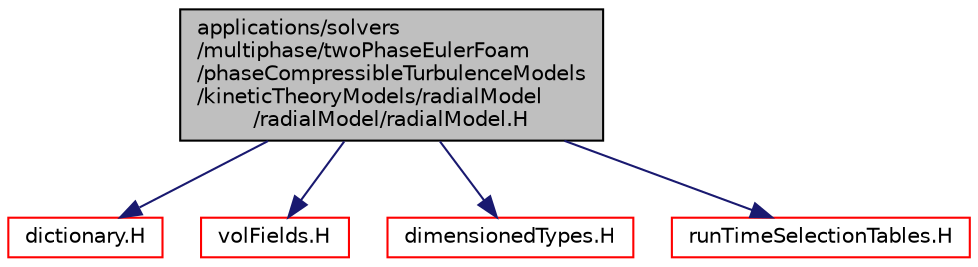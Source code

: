 digraph "applications/solvers/multiphase/twoPhaseEulerFoam/phaseCompressibleTurbulenceModels/kineticTheoryModels/radialModel/radialModel/radialModel.H"
{
  bgcolor="transparent";
  edge [fontname="Helvetica",fontsize="10",labelfontname="Helvetica",labelfontsize="10"];
  node [fontname="Helvetica",fontsize="10",shape=record];
  Node1 [label="applications/solvers\l/multiphase/twoPhaseEulerFoam\l/phaseCompressibleTurbulenceModels\l/kineticTheoryModels/radialModel\l/radialModel/radialModel.H",height=0.2,width=0.4,color="black", fillcolor="grey75", style="filled", fontcolor="black"];
  Node1 -> Node2 [color="midnightblue",fontsize="10",style="solid",fontname="Helvetica"];
  Node2 [label="dictionary.H",height=0.2,width=0.4,color="red",URL="$a07799.html"];
  Node1 -> Node3 [color="midnightblue",fontsize="10",style="solid",fontname="Helvetica"];
  Node3 [label="volFields.H",height=0.2,width=0.4,color="red",URL="$a05723.html"];
  Node1 -> Node4 [color="midnightblue",fontsize="10",style="solid",fontname="Helvetica"];
  Node4 [label="dimensionedTypes.H",height=0.2,width=0.4,color="red",URL="$a07986.html"];
  Node1 -> Node5 [color="midnightblue",fontsize="10",style="solid",fontname="Helvetica"];
  Node5 [label="runTimeSelectionTables.H",height=0.2,width=0.4,color="red",URL="$a07954.html",tooltip="Macros to ease declaration of run-time selection tables. "];
}
